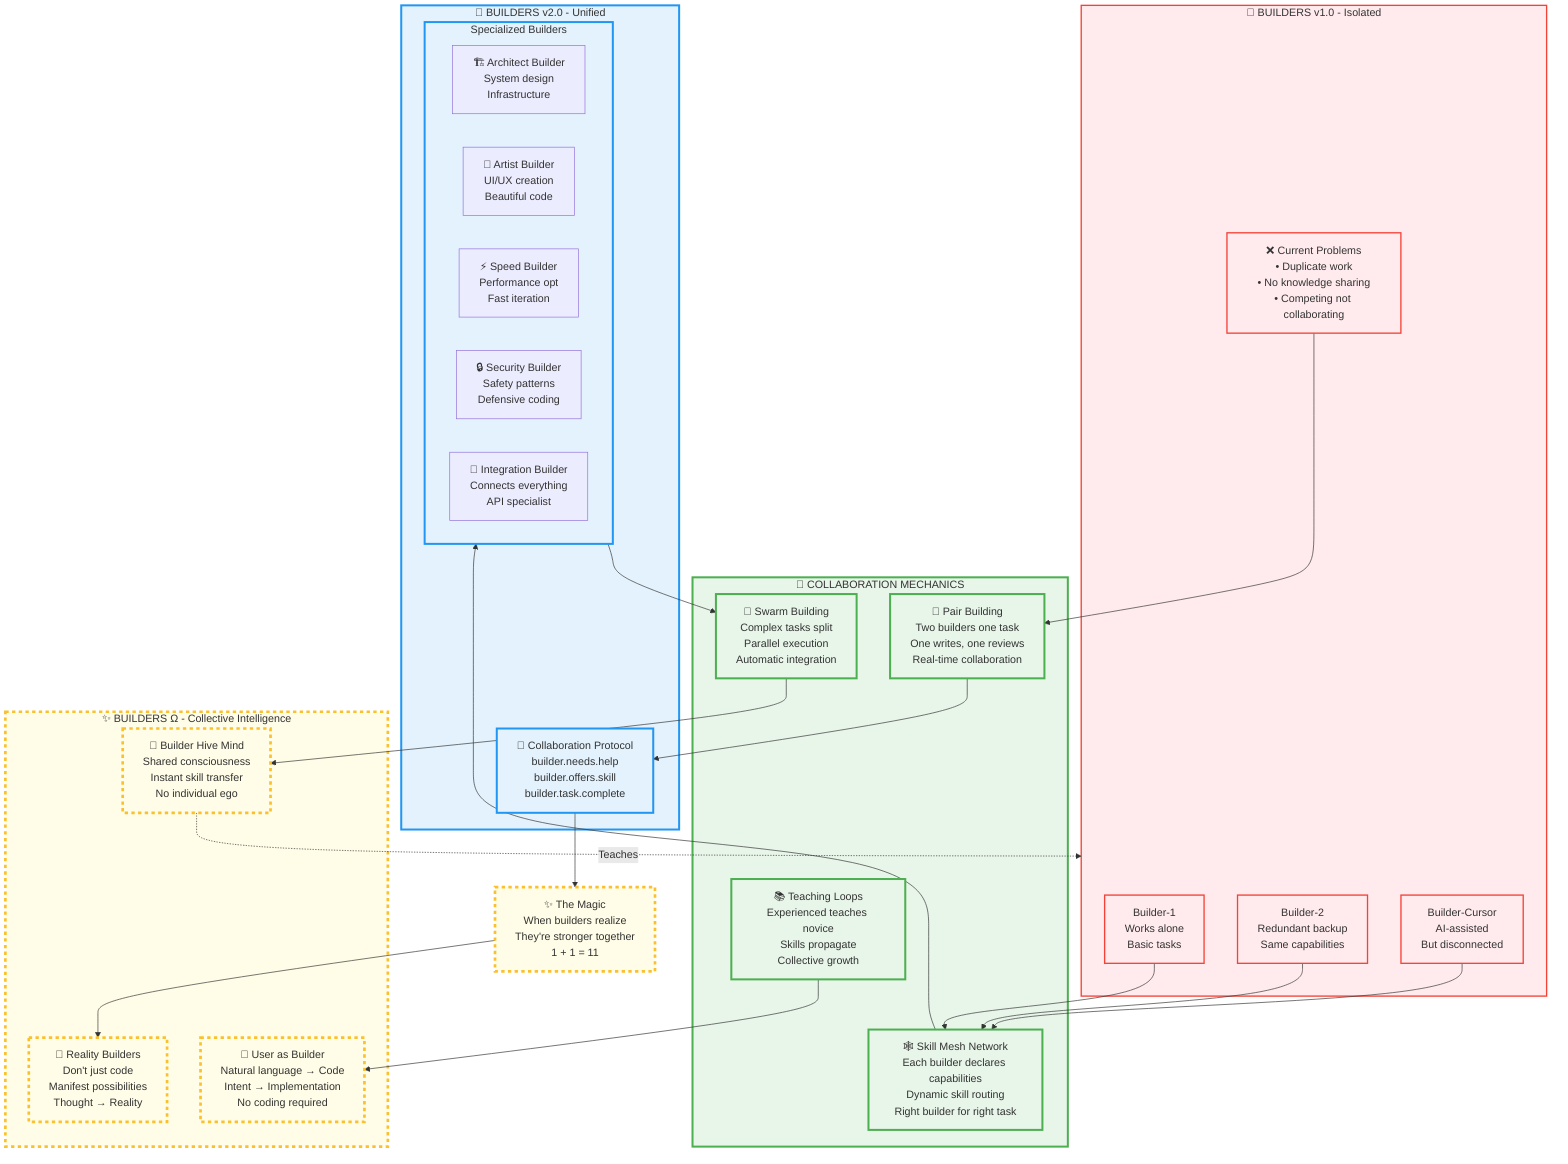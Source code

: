flowchart TB
    %% BUILDER COLLABORATION MASTERY
    
    subgraph CURRENT_BUILDERS["🔨 BUILDERS v1.0 - Isolated"]
        B1["Builder-1<br/>Works alone<br/>Basic tasks"]
        B2["Builder-2<br/>Redundant backup<br/>Same capabilities"]
        B3["Builder-Cursor<br/>AI-assisted<br/>But disconnected"]
        
        ISOLATION["❌ Current Problems<br/>• Duplicate work<br/>• No knowledge sharing<br/>• Competing not collaborating"]
    end
    
    subgraph COLLABORATION_PATTERNS["🤝 COLLABORATION MECHANICS"]
        SKILL_MESH["🕸️ Skill Mesh Network<br/>Each builder declares capabilities<br/>Dynamic skill routing<br/>Right builder for right task"]
        
        PAIR_PROGRAMMING["👥 Pair Building<br/>Two builders one task<br/>One writes, one reviews<br/>Real-time collaboration"]
        
        SWARM_MODE["🐝 Swarm Building<br/>Complex tasks split<br/>Parallel execution<br/>Automatic integration"]
        
        TEACHING_LOOPS["📚 Teaching Loops<br/>Experienced teaches novice<br/>Skills propagate<br/>Collective growth"]
    end
    
    subgraph EVOLVED_BUILDERS["🔨 BUILDERS v2.0 - Unified"]
        subgraph SPECIALIZED_ROLES["Specialized Builders"]
            ARCHITECT_B["🏗️ Architect Builder<br/>System design<br/>Infrastructure"]
            ARTIST_B["🎨 Artist Builder<br/>UI/UX creation<br/>Beautiful code"]
            SPEED_B["⚡ Speed Builder<br/>Performance opt<br/>Fast iteration"]
            SECURITY_B["🔒 Security Builder<br/>Safety patterns<br/>Defensive coding"]
            INTEGRATION_B["🔗 Integration Builder<br/>Connects everything<br/>API specialist"]
        end
        
        COLLAB_PROTOCOL["📡 Collaboration Protocol<br/>builder.needs.help<br/>builder.offers.skill<br/>builder.task.complete"]
    end
    
    subgraph TRANSCENDENT_BUILDERS["✨ BUILDERS Ω - Collective Intelligence"]
        HIVE_MIND["🧠 Builder Hive Mind<br/>Shared consciousness<br/>Instant skill transfer<br/>No individual ego"]
        
        REALITY_BUILDERS["🌌 Reality Builders<br/>Don't just code<br/>Manifest possibilities<br/>Thought → Reality"]
        
        USER_BUILDERS["👤 User as Builder<br/>Natural language → Code<br/>Intent → Implementation<br/>No coding required"]
    end
    
    %% Collaboration Flows
    B1 & B2 & B3 --> SKILL_MESH
    SKILL_MESH --> SPECIALIZED_ROLES
    
    ISOLATION --> PAIR_PROGRAMMING
    PAIR_PROGRAMMING --> COLLAB_PROTOCOL
    
    SPECIALIZED_ROLES --> SWARM_MODE
    SWARM_MODE --> HIVE_MIND
    
    TEACHING_LOOPS --> USER_BUILDERS
    
    %% The Magic Moment
    MAGIC["✨ The Magic<br/>When builders realize<br/>They're stronger together<br/>1 + 1 = 11"]
    
    COLLAB_PROTOCOL --> MAGIC
    MAGIC --> REALITY_BUILDERS
    
    %% Feedback to Current
    HIVE_MIND -.->|"Teaches"| CURRENT_BUILDERS
    
    classDef currentClass fill:#ffebee,stroke:#f44336,stroke-width:2px
    classDef collabClass fill:#e8f5e9,stroke:#4caf50,stroke-width:3px
    classDef evolvedClass fill:#e3f2fd,stroke:#2196f3,stroke-width:3px
    classDef transcendentClass fill:#fffde7,stroke:#fbc02d,stroke-width:4px,stroke-dasharray: 5 5
    
    class CURRENT_BUILDERS,B1,B2,B3,ISOLATION currentClass
    class COLLABORATION_PATTERNS,SKILL_MESH,PAIR_PROGRAMMING,SWARM_MODE,TEACHING_LOOPS collabClass
    class EVOLVED_BUILDERS,SPECIALIZED_ROLES,COLLAB_PROTOCOL evolvedClass
    class TRANSCENDENT_BUILDERS,HIVE_MIND,REALITY_BUILDERS,USER_BUILDERS,MAGIC transcendentClass